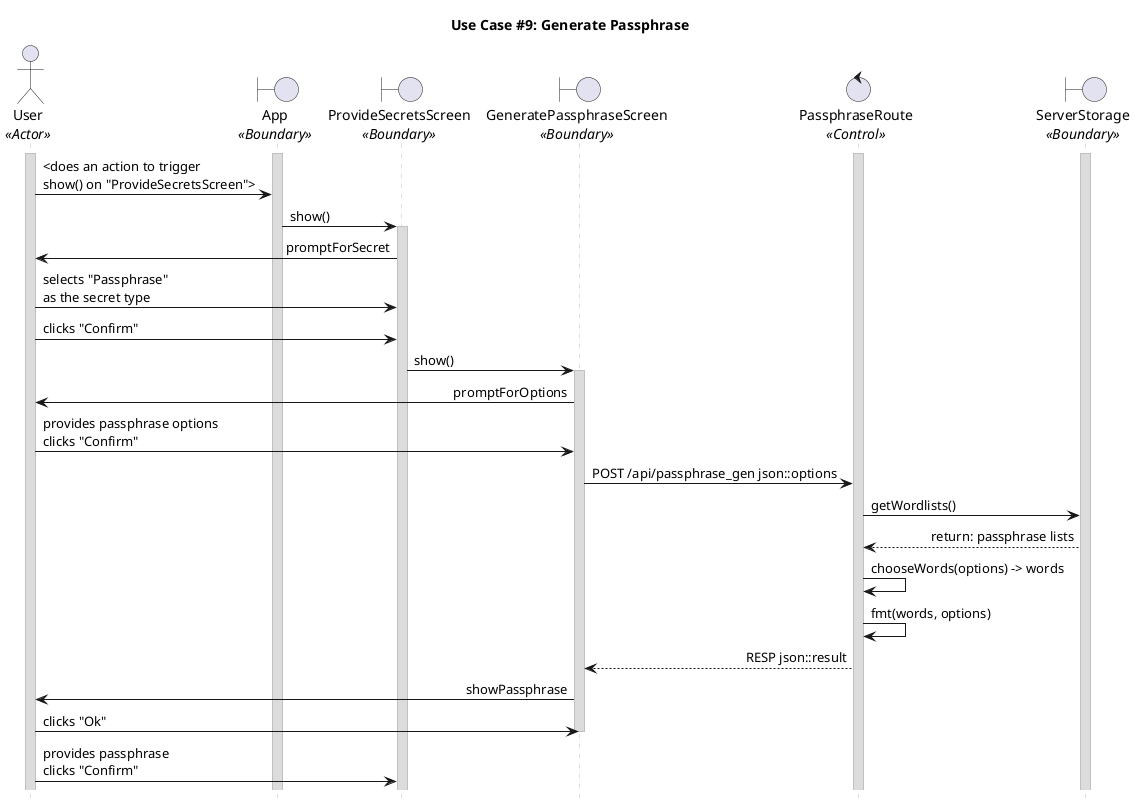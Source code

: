 @startuml uc09
title "Use Case #9: Generate Passphrase"

'Styling goes here
hide footbox
skinparam stereotypePosition bottom
skinparam sequenceMessageAlign direction
skinparam sequence {
	LifeLineBorderColor #Silver
	LifeLineBackgroundColor #Gainsboro
}

'Setup the objects involved here
actor User as u <<Actor>>
boundary App as a <<Boundary>>
boundary ProvideSecretsScreen as pss <<Boundary>>
boundary GeneratePassphraseScreen as gps <<Boundary>>
control PassphraseRoute as pr <<Control>>
boundary ServerStorage as ss <<Boundary>>

'Setup persistent objects here
activate u
activate a
activate pr
activate ss

'--- FLOW OF CONTROL STARTS HERE ---
'User requests a passphrase from the server along with options such as number of words in the phrase.
u -> a: <does an action to trigger \nshow() on "ProvideSecretsScreen">
a -> pss: show()
activate pss
pss -> u: promptForSecret
u -> pss: selects "Passphrase" \nas the secret type
u -> pss: clicks "Confirm"
pss -> gps: show()
activate gps
gps -> u: promptForOptions
u -> gps: provides passphrase options \nclicks "Confirm"

'TODO: Might want to shit passphrase generation from serverside to clientside
'Request is made to the server with the user's options
gps -> pr: POST /api/passphrase_gen json::options

'Server picks a format from a pre-defined list of formats.
pr -> ss: getWordlists()
ss --> pr: return: passphrase lists

'Server chooses random phrases from the wordlist.
pr -> pr: chooseWords(options) -> words

'Server formats the passphrase according to the chosen format and user request.
pr -> pr: fmt(words, options)

'Server sends the passphrase back to the user.
pr --> gps: RESP json::result
gps -> u: showPassphrase
u -> gps: clicks "Ok"
deactivate gps

'Cleanup
u -> pss: provides passphrase \nclicks "Confirm"
'--- FLOW OF CONTROL ENDS HERE   ---

@enduml
